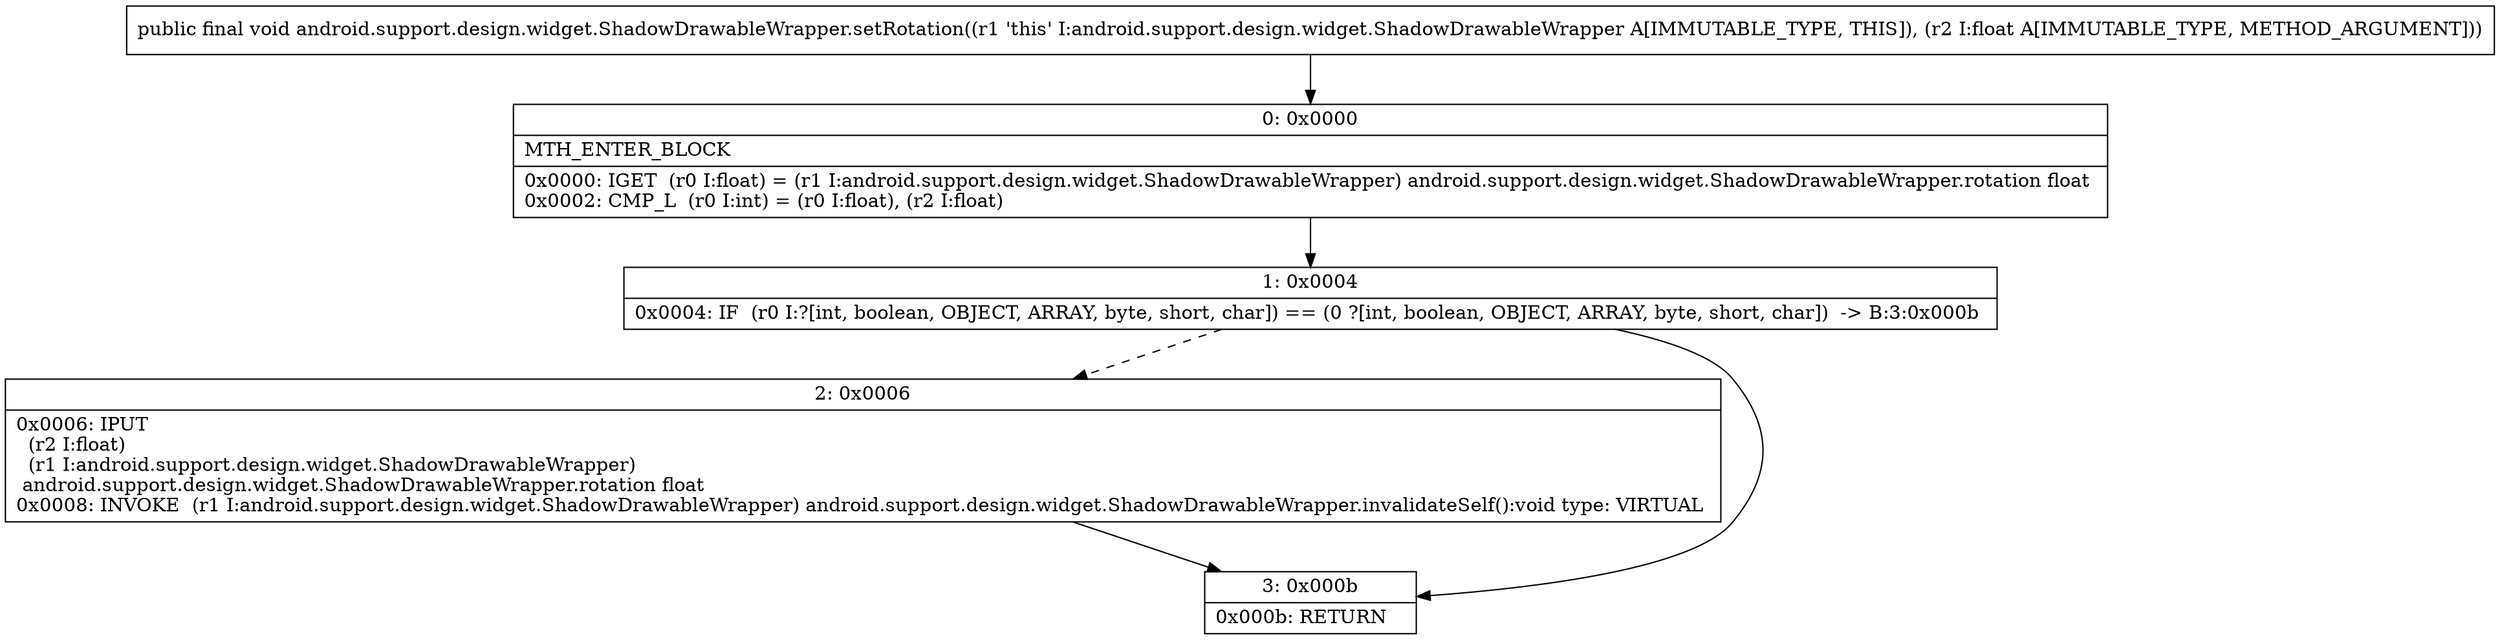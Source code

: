 digraph "CFG forandroid.support.design.widget.ShadowDrawableWrapper.setRotation(F)V" {
Node_0 [shape=record,label="{0\:\ 0x0000|MTH_ENTER_BLOCK\l|0x0000: IGET  (r0 I:float) = (r1 I:android.support.design.widget.ShadowDrawableWrapper) android.support.design.widget.ShadowDrawableWrapper.rotation float \l0x0002: CMP_L  (r0 I:int) = (r0 I:float), (r2 I:float) \l}"];
Node_1 [shape=record,label="{1\:\ 0x0004|0x0004: IF  (r0 I:?[int, boolean, OBJECT, ARRAY, byte, short, char]) == (0 ?[int, boolean, OBJECT, ARRAY, byte, short, char])  \-\> B:3:0x000b \l}"];
Node_2 [shape=record,label="{2\:\ 0x0006|0x0006: IPUT  \l  (r2 I:float)\l  (r1 I:android.support.design.widget.ShadowDrawableWrapper)\l android.support.design.widget.ShadowDrawableWrapper.rotation float \l0x0008: INVOKE  (r1 I:android.support.design.widget.ShadowDrawableWrapper) android.support.design.widget.ShadowDrawableWrapper.invalidateSelf():void type: VIRTUAL \l}"];
Node_3 [shape=record,label="{3\:\ 0x000b|0x000b: RETURN   \l}"];
MethodNode[shape=record,label="{public final void android.support.design.widget.ShadowDrawableWrapper.setRotation((r1 'this' I:android.support.design.widget.ShadowDrawableWrapper A[IMMUTABLE_TYPE, THIS]), (r2 I:float A[IMMUTABLE_TYPE, METHOD_ARGUMENT])) }"];
MethodNode -> Node_0;
Node_0 -> Node_1;
Node_1 -> Node_2[style=dashed];
Node_1 -> Node_3;
Node_2 -> Node_3;
}

